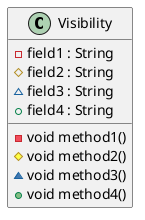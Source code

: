 @startuml
class Visibility {
    - field1 : String
    # field2 : String
    ~ field3 : String
    + field4 : String
    - void method1()
    # void method2()
    ~ void method3()
    + void method4()
}
@enduml